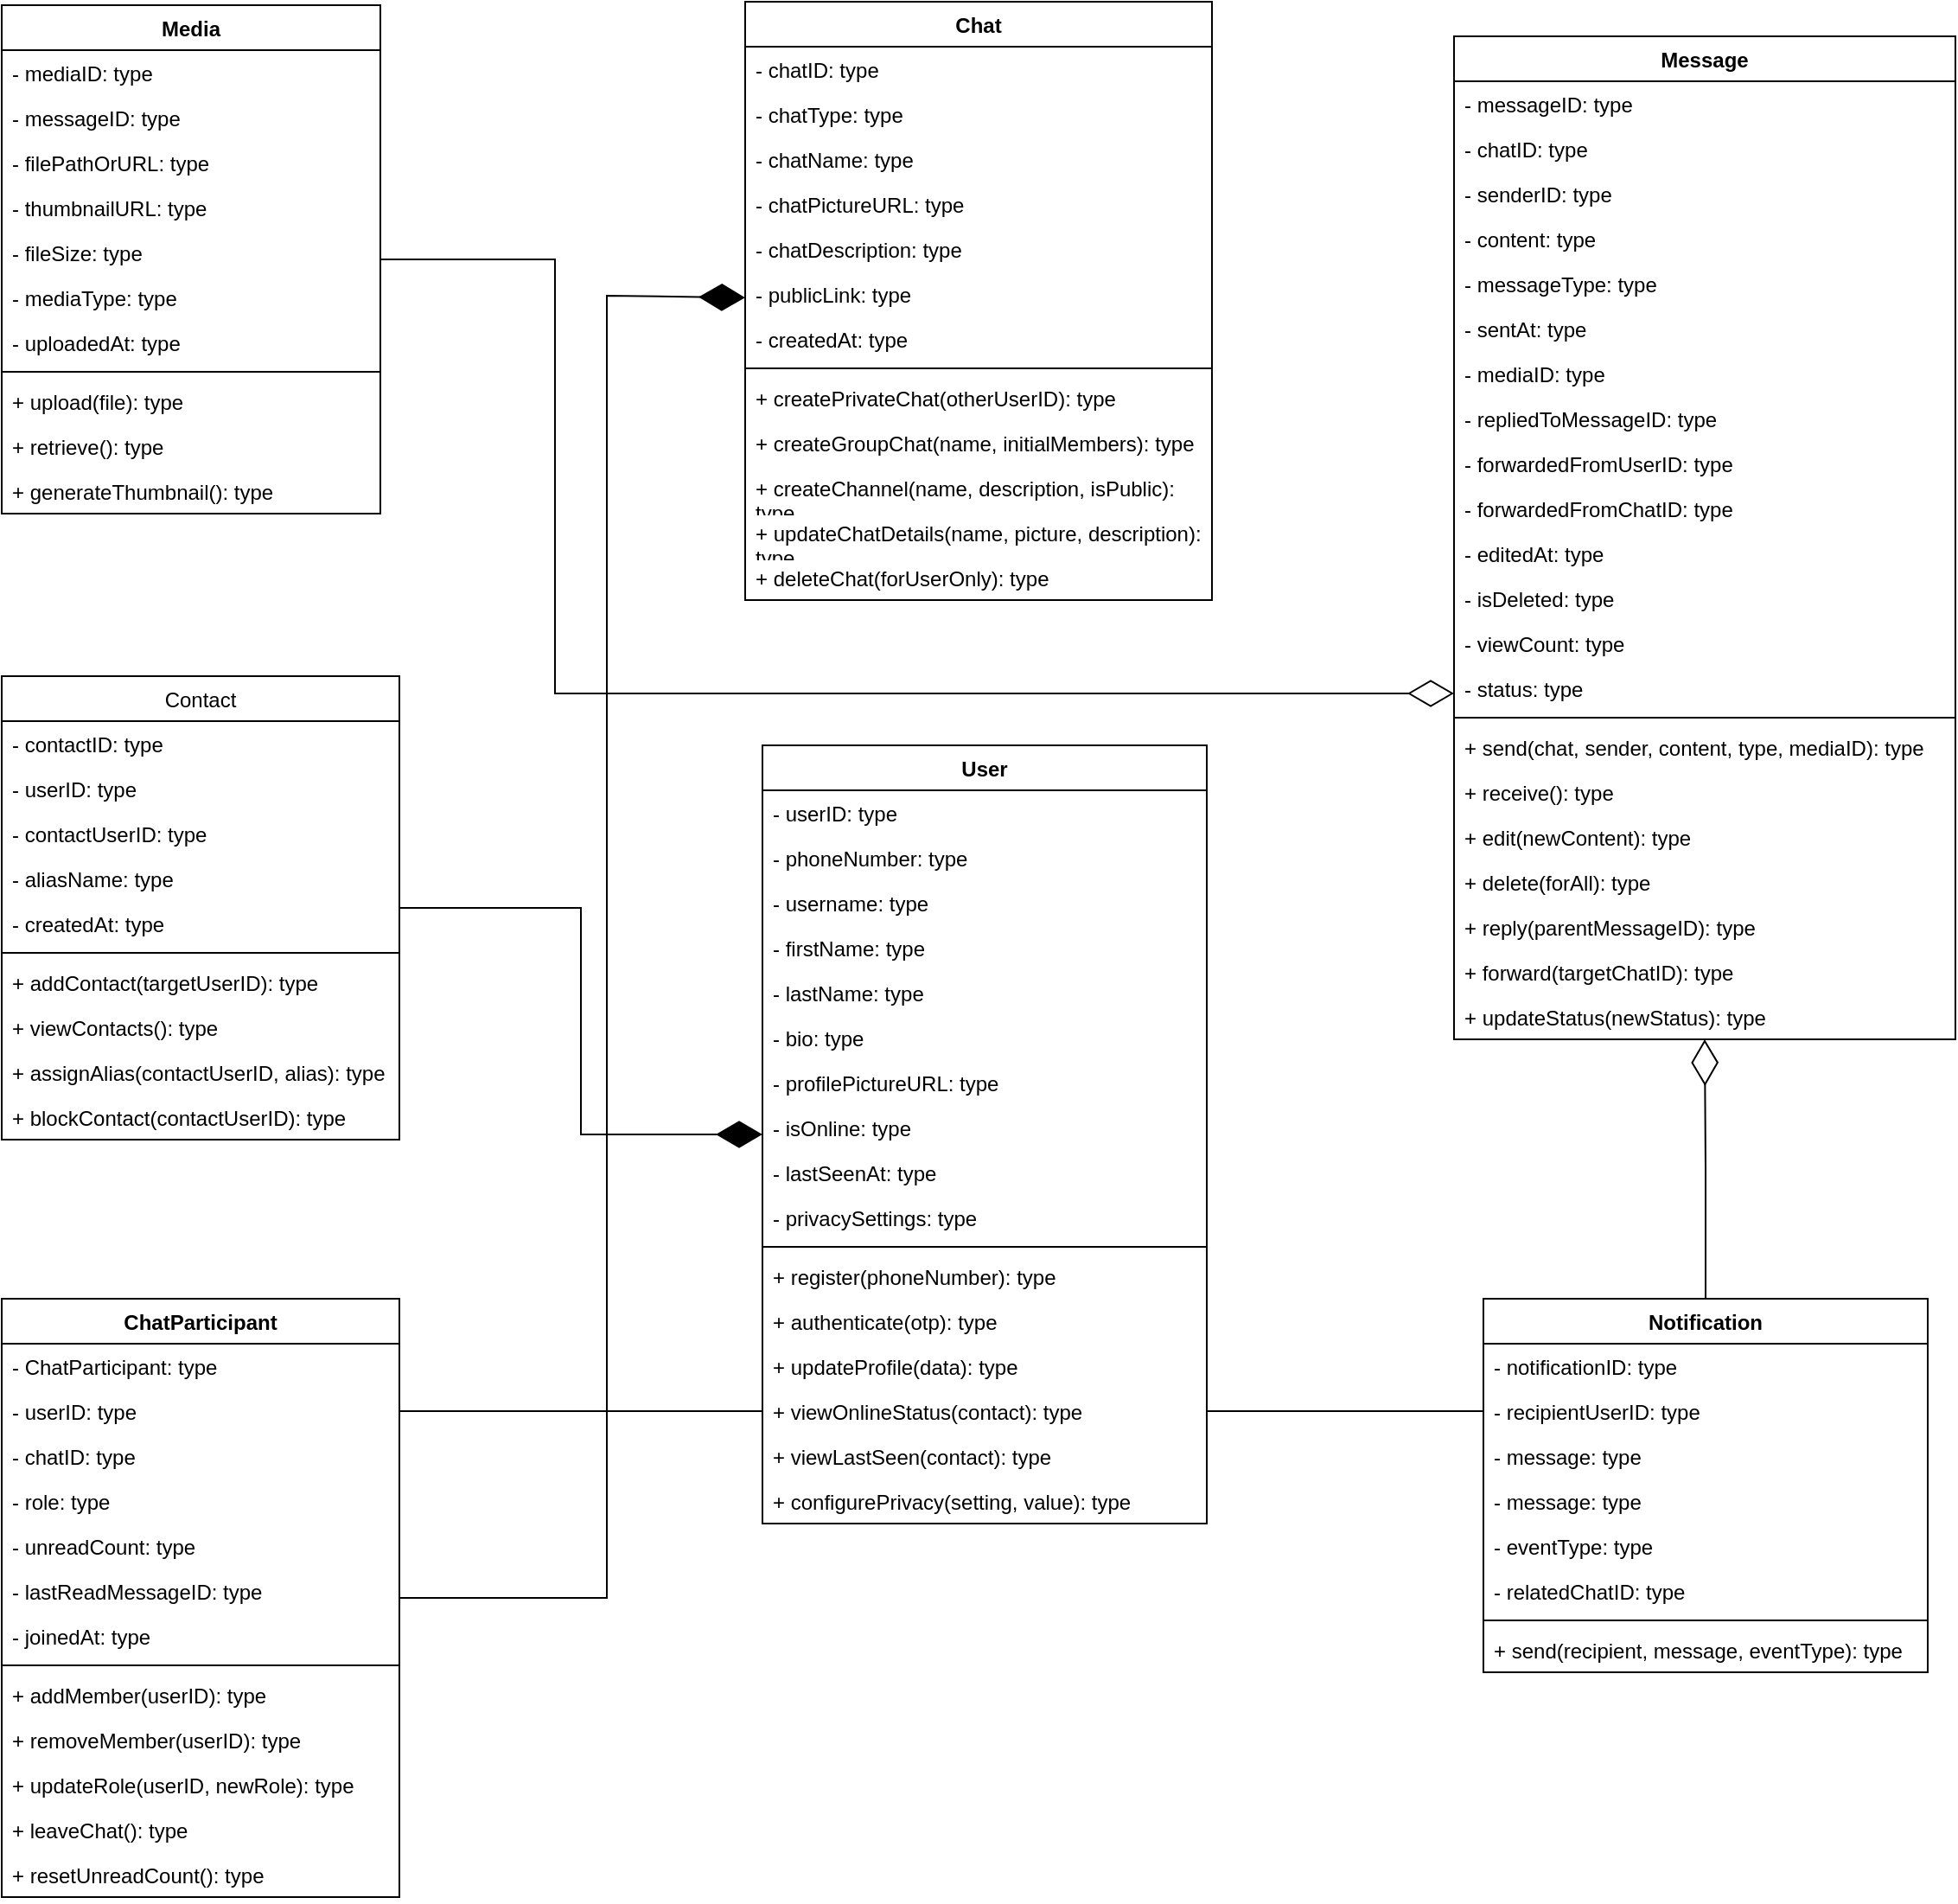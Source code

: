<mxfile version="24.7.8">
  <diagram id="C5RBs43oDa-KdzZeNtuy" name="Page-1">
    <mxGraphModel dx="2380" dy="1285" grid="1" gridSize="10" guides="1" tooltips="1" connect="1" arrows="1" fold="1" page="1" pageScale="1" pageWidth="827" pageHeight="1169" math="0" shadow="0">
      <root>
        <mxCell id="WIyWlLk6GJQsqaUBKTNV-0" />
        <mxCell id="WIyWlLk6GJQsqaUBKTNV-1" parent="WIyWlLk6GJQsqaUBKTNV-0" />
        <mxCell id="bnbWUYlflLQyV73f7VLw-22" value="Notification" style="swimlane;fontStyle=1;align=center;verticalAlign=top;childLayout=stackLayout;horizontal=1;startSize=26;horizontalStack=0;resizeParent=1;resizeParentMax=0;resizeLast=0;collapsible=1;marginBottom=0;whiteSpace=wrap;html=1;" vertex="1" parent="WIyWlLk6GJQsqaUBKTNV-1">
          <mxGeometry x="-773" y="790" width="257" height="216" as="geometry" />
        </mxCell>
        <mxCell id="bnbWUYlflLQyV73f7VLw-23" value="- notificationID: type" style="text;strokeColor=none;fillColor=none;align=left;verticalAlign=top;spacingLeft=4;spacingRight=4;overflow=hidden;rotatable=0;points=[[0,0.5],[1,0.5]];portConstraint=eastwest;whiteSpace=wrap;html=1;" vertex="1" parent="bnbWUYlflLQyV73f7VLw-22">
          <mxGeometry y="26" width="257" height="26" as="geometry" />
        </mxCell>
        <mxCell id="bnbWUYlflLQyV73f7VLw-28" value="- recipientUserID: type" style="text;strokeColor=none;fillColor=none;align=left;verticalAlign=top;spacingLeft=4;spacingRight=4;overflow=hidden;rotatable=0;points=[[0,0.5],[1,0.5]];portConstraint=eastwest;whiteSpace=wrap;html=1;" vertex="1" parent="bnbWUYlflLQyV73f7VLw-22">
          <mxGeometry y="52" width="257" height="26" as="geometry" />
        </mxCell>
        <mxCell id="bnbWUYlflLQyV73f7VLw-26" value="- message: type" style="text;strokeColor=none;fillColor=none;align=left;verticalAlign=top;spacingLeft=4;spacingRight=4;overflow=hidden;rotatable=0;points=[[0,0.5],[1,0.5]];portConstraint=eastwest;whiteSpace=wrap;html=1;" vertex="1" parent="bnbWUYlflLQyV73f7VLw-22">
          <mxGeometry y="78" width="257" height="26" as="geometry" />
        </mxCell>
        <mxCell id="bnbWUYlflLQyV73f7VLw-27" value="- message: type" style="text;strokeColor=none;fillColor=none;align=left;verticalAlign=top;spacingLeft=4;spacingRight=4;overflow=hidden;rotatable=0;points=[[0,0.5],[1,0.5]];portConstraint=eastwest;whiteSpace=wrap;html=1;" vertex="1" parent="bnbWUYlflLQyV73f7VLw-22">
          <mxGeometry y="104" width="257" height="26" as="geometry" />
        </mxCell>
        <mxCell id="bnbWUYlflLQyV73f7VLw-31" value="- eventType: type" style="text;strokeColor=none;fillColor=none;align=left;verticalAlign=top;spacingLeft=4;spacingRight=4;overflow=hidden;rotatable=0;points=[[0,0.5],[1,0.5]];portConstraint=eastwest;whiteSpace=wrap;html=1;" vertex="1" parent="bnbWUYlflLQyV73f7VLw-22">
          <mxGeometry y="130" width="257" height="26" as="geometry" />
        </mxCell>
        <mxCell id="bnbWUYlflLQyV73f7VLw-29" value="- relatedChatID: type" style="text;strokeColor=none;fillColor=none;align=left;verticalAlign=top;spacingLeft=4;spacingRight=4;overflow=hidden;rotatable=0;points=[[0,0.5],[1,0.5]];portConstraint=eastwest;whiteSpace=wrap;html=1;" vertex="1" parent="bnbWUYlflLQyV73f7VLw-22">
          <mxGeometry y="156" width="257" height="26" as="geometry" />
        </mxCell>
        <mxCell id="bnbWUYlflLQyV73f7VLw-24" value="" style="line;strokeWidth=1;fillColor=none;align=left;verticalAlign=middle;spacingTop=-1;spacingLeft=3;spacingRight=3;rotatable=0;labelPosition=right;points=[];portConstraint=eastwest;strokeColor=inherit;" vertex="1" parent="bnbWUYlflLQyV73f7VLw-22">
          <mxGeometry y="182" width="257" height="8" as="geometry" />
        </mxCell>
        <mxCell id="bnbWUYlflLQyV73f7VLw-25" value="+ send(recipient, message, eventType): type" style="text;strokeColor=none;fillColor=none;align=left;verticalAlign=top;spacingLeft=4;spacingRight=4;overflow=hidden;rotatable=0;points=[[0,0.5],[1,0.5]];portConstraint=eastwest;whiteSpace=wrap;html=1;" vertex="1" parent="bnbWUYlflLQyV73f7VLw-22">
          <mxGeometry y="190" width="257" height="26" as="geometry" />
        </mxCell>
        <mxCell id="bnbWUYlflLQyV73f7VLw-64" value="User" style="swimlane;fontStyle=1;align=center;verticalAlign=top;childLayout=stackLayout;horizontal=1;startSize=26;horizontalStack=0;resizeParent=1;resizeParentMax=0;resizeLast=0;collapsible=1;marginBottom=0;whiteSpace=wrap;html=1;" vertex="1" parent="WIyWlLk6GJQsqaUBKTNV-1">
          <mxGeometry x="-1190" y="470" width="257" height="450" as="geometry" />
        </mxCell>
        <mxCell id="bnbWUYlflLQyV73f7VLw-65" value="- userID: type" style="text;strokeColor=none;fillColor=none;align=left;verticalAlign=top;spacingLeft=4;spacingRight=4;overflow=hidden;rotatable=0;points=[[0,0.5],[1,0.5]];portConstraint=eastwest;whiteSpace=wrap;html=1;" vertex="1" parent="bnbWUYlflLQyV73f7VLw-64">
          <mxGeometry y="26" width="257" height="26" as="geometry" />
        </mxCell>
        <mxCell id="bnbWUYlflLQyV73f7VLw-66" value="- phoneNumber: type" style="text;strokeColor=none;fillColor=none;align=left;verticalAlign=top;spacingLeft=4;spacingRight=4;overflow=hidden;rotatable=0;points=[[0,0.5],[1,0.5]];portConstraint=eastwest;whiteSpace=wrap;html=1;" vertex="1" parent="bnbWUYlflLQyV73f7VLw-64">
          <mxGeometry y="52" width="257" height="26" as="geometry" />
        </mxCell>
        <mxCell id="bnbWUYlflLQyV73f7VLw-67" value="- username: type" style="text;strokeColor=none;fillColor=none;align=left;verticalAlign=top;spacingLeft=4;spacingRight=4;overflow=hidden;rotatable=0;points=[[0,0.5],[1,0.5]];portConstraint=eastwest;whiteSpace=wrap;html=1;" vertex="1" parent="bnbWUYlflLQyV73f7VLw-64">
          <mxGeometry y="78" width="257" height="26" as="geometry" />
        </mxCell>
        <mxCell id="bnbWUYlflLQyV73f7VLw-68" value="- firstName: type" style="text;strokeColor=none;fillColor=none;align=left;verticalAlign=top;spacingLeft=4;spacingRight=4;overflow=hidden;rotatable=0;points=[[0,0.5],[1,0.5]];portConstraint=eastwest;whiteSpace=wrap;html=1;" vertex="1" parent="bnbWUYlflLQyV73f7VLw-64">
          <mxGeometry y="104" width="257" height="26" as="geometry" />
        </mxCell>
        <mxCell id="bnbWUYlflLQyV73f7VLw-69" value="- lastName: type" style="text;strokeColor=none;fillColor=none;align=left;verticalAlign=top;spacingLeft=4;spacingRight=4;overflow=hidden;rotatable=0;points=[[0,0.5],[1,0.5]];portConstraint=eastwest;whiteSpace=wrap;html=1;" vertex="1" parent="bnbWUYlflLQyV73f7VLw-64">
          <mxGeometry y="130" width="257" height="26" as="geometry" />
        </mxCell>
        <mxCell id="bnbWUYlflLQyV73f7VLw-70" value="- bio: type" style="text;strokeColor=none;fillColor=none;align=left;verticalAlign=top;spacingLeft=4;spacingRight=4;overflow=hidden;rotatable=0;points=[[0,0.5],[1,0.5]];portConstraint=eastwest;whiteSpace=wrap;html=1;" vertex="1" parent="bnbWUYlflLQyV73f7VLw-64">
          <mxGeometry y="156" width="257" height="26" as="geometry" />
        </mxCell>
        <mxCell id="bnbWUYlflLQyV73f7VLw-71" value="- profilePictureURL: type" style="text;strokeColor=none;fillColor=none;align=left;verticalAlign=top;spacingLeft=4;spacingRight=4;overflow=hidden;rotatable=0;points=[[0,0.5],[1,0.5]];portConstraint=eastwest;whiteSpace=wrap;html=1;" vertex="1" parent="bnbWUYlflLQyV73f7VLw-64">
          <mxGeometry y="182" width="257" height="26" as="geometry" />
        </mxCell>
        <mxCell id="bnbWUYlflLQyV73f7VLw-72" value="- isOnline: type" style="text;strokeColor=none;fillColor=none;align=left;verticalAlign=top;spacingLeft=4;spacingRight=4;overflow=hidden;rotatable=0;points=[[0,0.5],[1,0.5]];portConstraint=eastwest;whiteSpace=wrap;html=1;" vertex="1" parent="bnbWUYlflLQyV73f7VLw-64">
          <mxGeometry y="208" width="257" height="26" as="geometry" />
        </mxCell>
        <mxCell id="bnbWUYlflLQyV73f7VLw-73" value="- lastSeenAt: type" style="text;strokeColor=none;fillColor=none;align=left;verticalAlign=top;spacingLeft=4;spacingRight=4;overflow=hidden;rotatable=0;points=[[0,0.5],[1,0.5]];portConstraint=eastwest;whiteSpace=wrap;html=1;" vertex="1" parent="bnbWUYlflLQyV73f7VLw-64">
          <mxGeometry y="234" width="257" height="26" as="geometry" />
        </mxCell>
        <mxCell id="bnbWUYlflLQyV73f7VLw-74" value="- privacySettings: type" style="text;strokeColor=none;fillColor=none;align=left;verticalAlign=top;spacingLeft=4;spacingRight=4;overflow=hidden;rotatable=0;points=[[0,0.5],[1,0.5]];portConstraint=eastwest;whiteSpace=wrap;html=1;" vertex="1" parent="bnbWUYlflLQyV73f7VLw-64">
          <mxGeometry y="260" width="257" height="26" as="geometry" />
        </mxCell>
        <mxCell id="bnbWUYlflLQyV73f7VLw-78" value="" style="line;strokeWidth=1;fillColor=none;align=left;verticalAlign=middle;spacingTop=-1;spacingLeft=3;spacingRight=3;rotatable=0;labelPosition=right;points=[];portConstraint=eastwest;strokeColor=inherit;" vertex="1" parent="bnbWUYlflLQyV73f7VLw-64">
          <mxGeometry y="286" width="257" height="8" as="geometry" />
        </mxCell>
        <mxCell id="bnbWUYlflLQyV73f7VLw-79" value="+ register(phoneNumber): type" style="text;strokeColor=none;fillColor=none;align=left;verticalAlign=top;spacingLeft=4;spacingRight=4;overflow=hidden;rotatable=0;points=[[0,0.5],[1,0.5]];portConstraint=eastwest;whiteSpace=wrap;html=1;" vertex="1" parent="bnbWUYlflLQyV73f7VLw-64">
          <mxGeometry y="294" width="257" height="26" as="geometry" />
        </mxCell>
        <mxCell id="bnbWUYlflLQyV73f7VLw-80" value="+ authenticate(otp): type" style="text;strokeColor=none;fillColor=none;align=left;verticalAlign=top;spacingLeft=4;spacingRight=4;overflow=hidden;rotatable=0;points=[[0,0.5],[1,0.5]];portConstraint=eastwest;whiteSpace=wrap;html=1;" vertex="1" parent="bnbWUYlflLQyV73f7VLw-64">
          <mxGeometry y="320" width="257" height="26" as="geometry" />
        </mxCell>
        <mxCell id="bnbWUYlflLQyV73f7VLw-81" value="+ updateProfile(data): type" style="text;strokeColor=none;fillColor=none;align=left;verticalAlign=top;spacingLeft=4;spacingRight=4;overflow=hidden;rotatable=0;points=[[0,0.5],[1,0.5]];portConstraint=eastwest;whiteSpace=wrap;html=1;" vertex="1" parent="bnbWUYlflLQyV73f7VLw-64">
          <mxGeometry y="346" width="257" height="26" as="geometry" />
        </mxCell>
        <mxCell id="bnbWUYlflLQyV73f7VLw-82" value="+ viewOnlineStatus(contact): type" style="text;strokeColor=none;fillColor=none;align=left;verticalAlign=top;spacingLeft=4;spacingRight=4;overflow=hidden;rotatable=0;points=[[0,0.5],[1,0.5]];portConstraint=eastwest;whiteSpace=wrap;html=1;" vertex="1" parent="bnbWUYlflLQyV73f7VLw-64">
          <mxGeometry y="372" width="257" height="26" as="geometry" />
        </mxCell>
        <mxCell id="bnbWUYlflLQyV73f7VLw-83" value="+ viewLastSeen(contact): type" style="text;strokeColor=none;fillColor=none;align=left;verticalAlign=top;spacingLeft=4;spacingRight=4;overflow=hidden;rotatable=0;points=[[0,0.5],[1,0.5]];portConstraint=eastwest;whiteSpace=wrap;html=1;" vertex="1" parent="bnbWUYlflLQyV73f7VLw-64">
          <mxGeometry y="398" width="257" height="26" as="geometry" />
        </mxCell>
        <mxCell id="bnbWUYlflLQyV73f7VLw-84" value="+ configurePrivacy(setting, value): type" style="text;strokeColor=none;fillColor=none;align=left;verticalAlign=top;spacingLeft=4;spacingRight=4;overflow=hidden;rotatable=0;points=[[0,0.5],[1,0.5]];portConstraint=eastwest;whiteSpace=wrap;html=1;" vertex="1" parent="bnbWUYlflLQyV73f7VLw-64">
          <mxGeometry y="424" width="257" height="26" as="geometry" />
        </mxCell>
        <mxCell id="bnbWUYlflLQyV73f7VLw-106" value="Chat" style="swimlane;fontStyle=1;align=center;verticalAlign=top;childLayout=stackLayout;horizontal=1;startSize=26;horizontalStack=0;resizeParent=1;resizeParentMax=0;resizeLast=0;collapsible=1;marginBottom=0;whiteSpace=wrap;html=1;" vertex="1" parent="WIyWlLk6GJQsqaUBKTNV-1">
          <mxGeometry x="-1200" y="40" width="270" height="346" as="geometry" />
        </mxCell>
        <mxCell id="bnbWUYlflLQyV73f7VLw-107" value="- chatID: type" style="text;strokeColor=none;fillColor=none;align=left;verticalAlign=top;spacingLeft=4;spacingRight=4;overflow=hidden;rotatable=0;points=[[0,0.5],[1,0.5]];portConstraint=eastwest;whiteSpace=wrap;html=1;" vertex="1" parent="bnbWUYlflLQyV73f7VLw-106">
          <mxGeometry y="26" width="270" height="26" as="geometry" />
        </mxCell>
        <mxCell id="bnbWUYlflLQyV73f7VLw-108" value="- chatType: type" style="text;strokeColor=none;fillColor=none;align=left;verticalAlign=top;spacingLeft=4;spacingRight=4;overflow=hidden;rotatable=0;points=[[0,0.5],[1,0.5]];portConstraint=eastwest;whiteSpace=wrap;html=1;" vertex="1" parent="bnbWUYlflLQyV73f7VLw-106">
          <mxGeometry y="52" width="270" height="26" as="geometry" />
        </mxCell>
        <mxCell id="bnbWUYlflLQyV73f7VLw-109" value="- chatName: type" style="text;strokeColor=none;fillColor=none;align=left;verticalAlign=top;spacingLeft=4;spacingRight=4;overflow=hidden;rotatable=0;points=[[0,0.5],[1,0.5]];portConstraint=eastwest;whiteSpace=wrap;html=1;" vertex="1" parent="bnbWUYlflLQyV73f7VLw-106">
          <mxGeometry y="78" width="270" height="26" as="geometry" />
        </mxCell>
        <mxCell id="bnbWUYlflLQyV73f7VLw-110" value="- chatPictureURL: type" style="text;strokeColor=none;fillColor=none;align=left;verticalAlign=top;spacingLeft=4;spacingRight=4;overflow=hidden;rotatable=0;points=[[0,0.5],[1,0.5]];portConstraint=eastwest;whiteSpace=wrap;html=1;" vertex="1" parent="bnbWUYlflLQyV73f7VLw-106">
          <mxGeometry y="104" width="270" height="26" as="geometry" />
        </mxCell>
        <mxCell id="bnbWUYlflLQyV73f7VLw-111" value="- chatDescription: type" style="text;strokeColor=none;fillColor=none;align=left;verticalAlign=top;spacingLeft=4;spacingRight=4;overflow=hidden;rotatable=0;points=[[0,0.5],[1,0.5]];portConstraint=eastwest;whiteSpace=wrap;html=1;" vertex="1" parent="bnbWUYlflLQyV73f7VLw-106">
          <mxGeometry y="130" width="270" height="26" as="geometry" />
        </mxCell>
        <mxCell id="bnbWUYlflLQyV73f7VLw-112" value="- publicLink: type" style="text;strokeColor=none;fillColor=none;align=left;verticalAlign=top;spacingLeft=4;spacingRight=4;overflow=hidden;rotatable=0;points=[[0,0.5],[1,0.5]];portConstraint=eastwest;whiteSpace=wrap;html=1;" vertex="1" parent="bnbWUYlflLQyV73f7VLw-106">
          <mxGeometry y="156" width="270" height="26" as="geometry" />
        </mxCell>
        <mxCell id="bnbWUYlflLQyV73f7VLw-113" value="- createdAt: type" style="text;strokeColor=none;fillColor=none;align=left;verticalAlign=top;spacingLeft=4;spacingRight=4;overflow=hidden;rotatable=0;points=[[0,0.5],[1,0.5]];portConstraint=eastwest;whiteSpace=wrap;html=1;" vertex="1" parent="bnbWUYlflLQyV73f7VLw-106">
          <mxGeometry y="182" width="270" height="26" as="geometry" />
        </mxCell>
        <mxCell id="bnbWUYlflLQyV73f7VLw-118" value="" style="line;strokeWidth=1;fillColor=none;align=left;verticalAlign=middle;spacingTop=-1;spacingLeft=3;spacingRight=3;rotatable=0;labelPosition=right;points=[];portConstraint=eastwest;strokeColor=inherit;" vertex="1" parent="bnbWUYlflLQyV73f7VLw-106">
          <mxGeometry y="208" width="270" height="8" as="geometry" />
        </mxCell>
        <mxCell id="bnbWUYlflLQyV73f7VLw-119" value="+ createPrivateChat(otherUserID): type" style="text;strokeColor=none;fillColor=none;align=left;verticalAlign=top;spacingLeft=4;spacingRight=4;overflow=hidden;rotatable=0;points=[[0,0.5],[1,0.5]];portConstraint=eastwest;whiteSpace=wrap;html=1;" vertex="1" parent="bnbWUYlflLQyV73f7VLw-106">
          <mxGeometry y="216" width="270" height="26" as="geometry" />
        </mxCell>
        <mxCell id="bnbWUYlflLQyV73f7VLw-120" value="+ createGroupChat(name, initialMembers): type" style="text;strokeColor=none;fillColor=none;align=left;verticalAlign=top;spacingLeft=4;spacingRight=4;overflow=hidden;rotatable=0;points=[[0,0.5],[1,0.5]];portConstraint=eastwest;whiteSpace=wrap;html=1;" vertex="1" parent="bnbWUYlflLQyV73f7VLw-106">
          <mxGeometry y="242" width="270" height="26" as="geometry" />
        </mxCell>
        <mxCell id="bnbWUYlflLQyV73f7VLw-121" value="+ createChannel(name, description, isPublic): type" style="text;strokeColor=none;fillColor=none;align=left;verticalAlign=top;spacingLeft=4;spacingRight=4;overflow=hidden;rotatable=0;points=[[0,0.5],[1,0.5]];portConstraint=eastwest;whiteSpace=wrap;html=1;" vertex="1" parent="bnbWUYlflLQyV73f7VLw-106">
          <mxGeometry y="268" width="270" height="26" as="geometry" />
        </mxCell>
        <mxCell id="bnbWUYlflLQyV73f7VLw-122" value="+ updateChatDetails(name, picture, description): type" style="text;strokeColor=none;fillColor=none;align=left;verticalAlign=top;spacingLeft=4;spacingRight=4;overflow=hidden;rotatable=0;points=[[0,0.5],[1,0.5]];portConstraint=eastwest;whiteSpace=wrap;html=1;" vertex="1" parent="bnbWUYlflLQyV73f7VLw-106">
          <mxGeometry y="294" width="270" height="26" as="geometry" />
        </mxCell>
        <mxCell id="bnbWUYlflLQyV73f7VLw-123" value="+ deleteChat(forUserOnly): type" style="text;strokeColor=none;fillColor=none;align=left;verticalAlign=top;spacingLeft=4;spacingRight=4;overflow=hidden;rotatable=0;points=[[0,0.5],[1,0.5]];portConstraint=eastwest;whiteSpace=wrap;html=1;" vertex="1" parent="bnbWUYlflLQyV73f7VLw-106">
          <mxGeometry y="320" width="270" height="26" as="geometry" />
        </mxCell>
        <mxCell id="bnbWUYlflLQyV73f7VLw-126" value="Message" style="swimlane;fontStyle=1;align=center;verticalAlign=top;childLayout=stackLayout;horizontal=1;startSize=26;horizontalStack=0;resizeParent=1;resizeParentMax=0;resizeLast=0;collapsible=1;marginBottom=0;whiteSpace=wrap;html=1;" vertex="1" parent="WIyWlLk6GJQsqaUBKTNV-1">
          <mxGeometry x="-790" y="60" width="290" height="580" as="geometry" />
        </mxCell>
        <mxCell id="bnbWUYlflLQyV73f7VLw-127" value="- messageID: type" style="text;strokeColor=none;fillColor=none;align=left;verticalAlign=top;spacingLeft=4;spacingRight=4;overflow=hidden;rotatable=0;points=[[0,0.5],[1,0.5]];portConstraint=eastwest;whiteSpace=wrap;html=1;" vertex="1" parent="bnbWUYlflLQyV73f7VLw-126">
          <mxGeometry y="26" width="290" height="26" as="geometry" />
        </mxCell>
        <mxCell id="bnbWUYlflLQyV73f7VLw-128" value="- chatID: type" style="text;strokeColor=none;fillColor=none;align=left;verticalAlign=top;spacingLeft=4;spacingRight=4;overflow=hidden;rotatable=0;points=[[0,0.5],[1,0.5]];portConstraint=eastwest;whiteSpace=wrap;html=1;" vertex="1" parent="bnbWUYlflLQyV73f7VLw-126">
          <mxGeometry y="52" width="290" height="26" as="geometry" />
        </mxCell>
        <mxCell id="bnbWUYlflLQyV73f7VLw-129" value="- senderID: type" style="text;strokeColor=none;fillColor=none;align=left;verticalAlign=top;spacingLeft=4;spacingRight=4;overflow=hidden;rotatable=0;points=[[0,0.5],[1,0.5]];portConstraint=eastwest;whiteSpace=wrap;html=1;" vertex="1" parent="bnbWUYlflLQyV73f7VLw-126">
          <mxGeometry y="78" width="290" height="26" as="geometry" />
        </mxCell>
        <mxCell id="bnbWUYlflLQyV73f7VLw-130" value="- content: type" style="text;strokeColor=none;fillColor=none;align=left;verticalAlign=top;spacingLeft=4;spacingRight=4;overflow=hidden;rotatable=0;points=[[0,0.5],[1,0.5]];portConstraint=eastwest;whiteSpace=wrap;html=1;" vertex="1" parent="bnbWUYlflLQyV73f7VLw-126">
          <mxGeometry y="104" width="290" height="26" as="geometry" />
        </mxCell>
        <mxCell id="bnbWUYlflLQyV73f7VLw-131" value="- messageType: type" style="text;strokeColor=none;fillColor=none;align=left;verticalAlign=top;spacingLeft=4;spacingRight=4;overflow=hidden;rotatable=0;points=[[0,0.5],[1,0.5]];portConstraint=eastwest;whiteSpace=wrap;html=1;" vertex="1" parent="bnbWUYlflLQyV73f7VLw-126">
          <mxGeometry y="130" width="290" height="26" as="geometry" />
        </mxCell>
        <mxCell id="bnbWUYlflLQyV73f7VLw-132" value="- sentAt: type" style="text;strokeColor=none;fillColor=none;align=left;verticalAlign=top;spacingLeft=4;spacingRight=4;overflow=hidden;rotatable=0;points=[[0,0.5],[1,0.5]];portConstraint=eastwest;whiteSpace=wrap;html=1;" vertex="1" parent="bnbWUYlflLQyV73f7VLw-126">
          <mxGeometry y="156" width="290" height="26" as="geometry" />
        </mxCell>
        <mxCell id="bnbWUYlflLQyV73f7VLw-133" value="- mediaID: type" style="text;strokeColor=none;fillColor=none;align=left;verticalAlign=top;spacingLeft=4;spacingRight=4;overflow=hidden;rotatable=0;points=[[0,0.5],[1,0.5]];portConstraint=eastwest;whiteSpace=wrap;html=1;" vertex="1" parent="bnbWUYlflLQyV73f7VLw-126">
          <mxGeometry y="182" width="290" height="26" as="geometry" />
        </mxCell>
        <mxCell id="bnbWUYlflLQyV73f7VLw-134" value="- repliedToMessageID: type" style="text;strokeColor=none;fillColor=none;align=left;verticalAlign=top;spacingLeft=4;spacingRight=4;overflow=hidden;rotatable=0;points=[[0,0.5],[1,0.5]];portConstraint=eastwest;whiteSpace=wrap;html=1;" vertex="1" parent="bnbWUYlflLQyV73f7VLw-126">
          <mxGeometry y="208" width="290" height="26" as="geometry" />
        </mxCell>
        <mxCell id="bnbWUYlflLQyV73f7VLw-135" value="- forwardedFromUserID: type" style="text;strokeColor=none;fillColor=none;align=left;verticalAlign=top;spacingLeft=4;spacingRight=4;overflow=hidden;rotatable=0;points=[[0,0.5],[1,0.5]];portConstraint=eastwest;whiteSpace=wrap;html=1;" vertex="1" parent="bnbWUYlflLQyV73f7VLw-126">
          <mxGeometry y="234" width="290" height="26" as="geometry" />
        </mxCell>
        <mxCell id="bnbWUYlflLQyV73f7VLw-136" value="- forwardedFromChatID: type" style="text;strokeColor=none;fillColor=none;align=left;verticalAlign=top;spacingLeft=4;spacingRight=4;overflow=hidden;rotatable=0;points=[[0,0.5],[1,0.5]];portConstraint=eastwest;whiteSpace=wrap;html=1;" vertex="1" parent="bnbWUYlflLQyV73f7VLw-126">
          <mxGeometry y="260" width="290" height="26" as="geometry" />
        </mxCell>
        <mxCell id="bnbWUYlflLQyV73f7VLw-145" value="- editedAt: type" style="text;strokeColor=none;fillColor=none;align=left;verticalAlign=top;spacingLeft=4;spacingRight=4;overflow=hidden;rotatable=0;points=[[0,0.5],[1,0.5]];portConstraint=eastwest;whiteSpace=wrap;html=1;" vertex="1" parent="bnbWUYlflLQyV73f7VLw-126">
          <mxGeometry y="286" width="290" height="26" as="geometry" />
        </mxCell>
        <mxCell id="bnbWUYlflLQyV73f7VLw-146" value="- isDeleted: type" style="text;strokeColor=none;fillColor=none;align=left;verticalAlign=top;spacingLeft=4;spacingRight=4;overflow=hidden;rotatable=0;points=[[0,0.5],[1,0.5]];portConstraint=eastwest;whiteSpace=wrap;html=1;" vertex="1" parent="bnbWUYlflLQyV73f7VLw-126">
          <mxGeometry y="312" width="290" height="26" as="geometry" />
        </mxCell>
        <mxCell id="bnbWUYlflLQyV73f7VLw-147" value="- viewCount: type" style="text;strokeColor=none;fillColor=none;align=left;verticalAlign=top;spacingLeft=4;spacingRight=4;overflow=hidden;rotatable=0;points=[[0,0.5],[1,0.5]];portConstraint=eastwest;whiteSpace=wrap;html=1;" vertex="1" parent="bnbWUYlflLQyV73f7VLw-126">
          <mxGeometry y="338" width="290" height="26" as="geometry" />
        </mxCell>
        <mxCell id="bnbWUYlflLQyV73f7VLw-137" value="- status: type" style="text;strokeColor=none;fillColor=none;align=left;verticalAlign=top;spacingLeft=4;spacingRight=4;overflow=hidden;rotatable=0;points=[[0,0.5],[1,0.5]];portConstraint=eastwest;whiteSpace=wrap;html=1;" vertex="1" parent="bnbWUYlflLQyV73f7VLw-126">
          <mxGeometry y="364" width="290" height="26" as="geometry" />
        </mxCell>
        <mxCell id="bnbWUYlflLQyV73f7VLw-138" value="" style="line;strokeWidth=1;fillColor=none;align=left;verticalAlign=middle;spacingTop=-1;spacingLeft=3;spacingRight=3;rotatable=0;labelPosition=right;points=[];portConstraint=eastwest;strokeColor=inherit;" vertex="1" parent="bnbWUYlflLQyV73f7VLw-126">
          <mxGeometry y="390" width="290" height="8" as="geometry" />
        </mxCell>
        <mxCell id="bnbWUYlflLQyV73f7VLw-139" value="+ send(chat, sender, content, type, mediaID): type" style="text;strokeColor=none;fillColor=none;align=left;verticalAlign=top;spacingLeft=4;spacingRight=4;overflow=hidden;rotatable=0;points=[[0,0.5],[1,0.5]];portConstraint=eastwest;whiteSpace=wrap;html=1;" vertex="1" parent="bnbWUYlflLQyV73f7VLw-126">
          <mxGeometry y="398" width="290" height="26" as="geometry" />
        </mxCell>
        <mxCell id="bnbWUYlflLQyV73f7VLw-140" value="+ receive(): type" style="text;strokeColor=none;fillColor=none;align=left;verticalAlign=top;spacingLeft=4;spacingRight=4;overflow=hidden;rotatable=0;points=[[0,0.5],[1,0.5]];portConstraint=eastwest;whiteSpace=wrap;html=1;" vertex="1" parent="bnbWUYlflLQyV73f7VLw-126">
          <mxGeometry y="424" width="290" height="26" as="geometry" />
        </mxCell>
        <mxCell id="bnbWUYlflLQyV73f7VLw-141" value="+ edit(newContent): type" style="text;strokeColor=none;fillColor=none;align=left;verticalAlign=top;spacingLeft=4;spacingRight=4;overflow=hidden;rotatable=0;points=[[0,0.5],[1,0.5]];portConstraint=eastwest;whiteSpace=wrap;html=1;" vertex="1" parent="bnbWUYlflLQyV73f7VLw-126">
          <mxGeometry y="450" width="290" height="26" as="geometry" />
        </mxCell>
        <mxCell id="bnbWUYlflLQyV73f7VLw-142" value="+ delete(forAll): type" style="text;strokeColor=none;fillColor=none;align=left;verticalAlign=top;spacingLeft=4;spacingRight=4;overflow=hidden;rotatable=0;points=[[0,0.5],[1,0.5]];portConstraint=eastwest;whiteSpace=wrap;html=1;" vertex="1" parent="bnbWUYlflLQyV73f7VLw-126">
          <mxGeometry y="476" width="290" height="26" as="geometry" />
        </mxCell>
        <mxCell id="bnbWUYlflLQyV73f7VLw-143" value="+ reply(parentMessageID): type" style="text;strokeColor=none;fillColor=none;align=left;verticalAlign=top;spacingLeft=4;spacingRight=4;overflow=hidden;rotatable=0;points=[[0,0.5],[1,0.5]];portConstraint=eastwest;whiteSpace=wrap;html=1;" vertex="1" parent="bnbWUYlflLQyV73f7VLw-126">
          <mxGeometry y="502" width="290" height="26" as="geometry" />
        </mxCell>
        <mxCell id="bnbWUYlflLQyV73f7VLw-144" value="+ forward(targetChatID): type" style="text;strokeColor=none;fillColor=none;align=left;verticalAlign=top;spacingLeft=4;spacingRight=4;overflow=hidden;rotatable=0;points=[[0,0.5],[1,0.5]];portConstraint=eastwest;whiteSpace=wrap;html=1;" vertex="1" parent="bnbWUYlflLQyV73f7VLw-126">
          <mxGeometry y="528" width="290" height="26" as="geometry" />
        </mxCell>
        <mxCell id="bnbWUYlflLQyV73f7VLw-148" value="+ updateStatus(newStatus): type" style="text;strokeColor=none;fillColor=none;align=left;verticalAlign=top;spacingLeft=4;spacingRight=4;overflow=hidden;rotatable=0;points=[[0,0.5],[1,0.5]];portConstraint=eastwest;whiteSpace=wrap;html=1;" vertex="1" parent="bnbWUYlflLQyV73f7VLw-126">
          <mxGeometry y="554" width="290" height="26" as="geometry" />
        </mxCell>
        <mxCell id="bnbWUYlflLQyV73f7VLw-149" value="Media" style="swimlane;fontStyle=1;align=center;verticalAlign=top;childLayout=stackLayout;horizontal=1;startSize=26;horizontalStack=0;resizeParent=1;resizeParentMax=0;resizeLast=0;collapsible=1;marginBottom=0;whiteSpace=wrap;html=1;" vertex="1" parent="WIyWlLk6GJQsqaUBKTNV-1">
          <mxGeometry x="-1630" y="42" width="219" height="294" as="geometry" />
        </mxCell>
        <mxCell id="bnbWUYlflLQyV73f7VLw-150" value="- mediaID: type" style="text;strokeColor=none;fillColor=none;align=left;verticalAlign=top;spacingLeft=4;spacingRight=4;overflow=hidden;rotatable=0;points=[[0,0.5],[1,0.5]];portConstraint=eastwest;whiteSpace=wrap;html=1;" vertex="1" parent="bnbWUYlflLQyV73f7VLw-149">
          <mxGeometry y="26" width="219" height="26" as="geometry" />
        </mxCell>
        <mxCell id="bnbWUYlflLQyV73f7VLw-151" value="- messageID: type" style="text;strokeColor=none;fillColor=none;align=left;verticalAlign=top;spacingLeft=4;spacingRight=4;overflow=hidden;rotatable=0;points=[[0,0.5],[1,0.5]];portConstraint=eastwest;whiteSpace=wrap;html=1;" vertex="1" parent="bnbWUYlflLQyV73f7VLw-149">
          <mxGeometry y="52" width="219" height="26" as="geometry" />
        </mxCell>
        <mxCell id="bnbWUYlflLQyV73f7VLw-152" value="- filePathOrURL: type" style="text;strokeColor=none;fillColor=none;align=left;verticalAlign=top;spacingLeft=4;spacingRight=4;overflow=hidden;rotatable=0;points=[[0,0.5],[1,0.5]];portConstraint=eastwest;whiteSpace=wrap;html=1;" vertex="1" parent="bnbWUYlflLQyV73f7VLw-149">
          <mxGeometry y="78" width="219" height="26" as="geometry" />
        </mxCell>
        <mxCell id="bnbWUYlflLQyV73f7VLw-153" value="- thumbnailURL: type" style="text;strokeColor=none;fillColor=none;align=left;verticalAlign=top;spacingLeft=4;spacingRight=4;overflow=hidden;rotatable=0;points=[[0,0.5],[1,0.5]];portConstraint=eastwest;whiteSpace=wrap;html=1;" vertex="1" parent="bnbWUYlflLQyV73f7VLw-149">
          <mxGeometry y="104" width="219" height="26" as="geometry" />
        </mxCell>
        <mxCell id="bnbWUYlflLQyV73f7VLw-154" value="- fileSize: type" style="text;strokeColor=none;fillColor=none;align=left;verticalAlign=top;spacingLeft=4;spacingRight=4;overflow=hidden;rotatable=0;points=[[0,0.5],[1,0.5]];portConstraint=eastwest;whiteSpace=wrap;html=1;" vertex="1" parent="bnbWUYlflLQyV73f7VLw-149">
          <mxGeometry y="130" width="219" height="26" as="geometry" />
        </mxCell>
        <mxCell id="bnbWUYlflLQyV73f7VLw-155" value="- mediaType: type" style="text;strokeColor=none;fillColor=none;align=left;verticalAlign=top;spacingLeft=4;spacingRight=4;overflow=hidden;rotatable=0;points=[[0,0.5],[1,0.5]];portConstraint=eastwest;whiteSpace=wrap;html=1;" vertex="1" parent="bnbWUYlflLQyV73f7VLw-149">
          <mxGeometry y="156" width="219" height="26" as="geometry" />
        </mxCell>
        <mxCell id="bnbWUYlflLQyV73f7VLw-156" value="- uploadedAt: type" style="text;strokeColor=none;fillColor=none;align=left;verticalAlign=top;spacingLeft=4;spacingRight=4;overflow=hidden;rotatable=0;points=[[0,0.5],[1,0.5]];portConstraint=eastwest;whiteSpace=wrap;html=1;" vertex="1" parent="bnbWUYlflLQyV73f7VLw-149">
          <mxGeometry y="182" width="219" height="26" as="geometry" />
        </mxCell>
        <mxCell id="bnbWUYlflLQyV73f7VLw-161" value="" style="line;strokeWidth=1;fillColor=none;align=left;verticalAlign=middle;spacingTop=-1;spacingLeft=3;spacingRight=3;rotatable=0;labelPosition=right;points=[];portConstraint=eastwest;strokeColor=inherit;" vertex="1" parent="bnbWUYlflLQyV73f7VLw-149">
          <mxGeometry y="208" width="219" height="8" as="geometry" />
        </mxCell>
        <mxCell id="bnbWUYlflLQyV73f7VLw-162" value="+ upload(file): type" style="text;strokeColor=none;fillColor=none;align=left;verticalAlign=top;spacingLeft=4;spacingRight=4;overflow=hidden;rotatable=0;points=[[0,0.5],[1,0.5]];portConstraint=eastwest;whiteSpace=wrap;html=1;" vertex="1" parent="bnbWUYlflLQyV73f7VLw-149">
          <mxGeometry y="216" width="219" height="26" as="geometry" />
        </mxCell>
        <mxCell id="bnbWUYlflLQyV73f7VLw-163" value="+ retrieve(): type" style="text;strokeColor=none;fillColor=none;align=left;verticalAlign=top;spacingLeft=4;spacingRight=4;overflow=hidden;rotatable=0;points=[[0,0.5],[1,0.5]];portConstraint=eastwest;whiteSpace=wrap;html=1;" vertex="1" parent="bnbWUYlflLQyV73f7VLw-149">
          <mxGeometry y="242" width="219" height="26" as="geometry" />
        </mxCell>
        <mxCell id="bnbWUYlflLQyV73f7VLw-164" value="+ generateThumbnail(): type" style="text;strokeColor=none;fillColor=none;align=left;verticalAlign=top;spacingLeft=4;spacingRight=4;overflow=hidden;rotatable=0;points=[[0,0.5],[1,0.5]];portConstraint=eastwest;whiteSpace=wrap;html=1;" vertex="1" parent="bnbWUYlflLQyV73f7VLw-149">
          <mxGeometry y="268" width="219" height="26" as="geometry" />
        </mxCell>
        <mxCell id="bnbWUYlflLQyV73f7VLw-168" value="ChatParticipant" style="swimlane;fontStyle=1;align=center;verticalAlign=top;childLayout=stackLayout;horizontal=1;startSize=26;horizontalStack=0;resizeParent=1;resizeParentMax=0;resizeLast=0;collapsible=1;marginBottom=0;whiteSpace=wrap;html=1;" vertex="1" parent="WIyWlLk6GJQsqaUBKTNV-1">
          <mxGeometry x="-1630" y="790" width="230" height="346" as="geometry" />
        </mxCell>
        <mxCell id="bnbWUYlflLQyV73f7VLw-169" value="- ChatParticipant: type" style="text;strokeColor=none;fillColor=none;align=left;verticalAlign=top;spacingLeft=4;spacingRight=4;overflow=hidden;rotatable=0;points=[[0,0.5],[1,0.5]];portConstraint=eastwest;whiteSpace=wrap;html=1;" vertex="1" parent="bnbWUYlflLQyV73f7VLw-168">
          <mxGeometry y="26" width="230" height="26" as="geometry" />
        </mxCell>
        <mxCell id="bnbWUYlflLQyV73f7VLw-170" value="- userID: type" style="text;strokeColor=none;fillColor=none;align=left;verticalAlign=top;spacingLeft=4;spacingRight=4;overflow=hidden;rotatable=0;points=[[0,0.5],[1,0.5]];portConstraint=eastwest;whiteSpace=wrap;html=1;" vertex="1" parent="bnbWUYlflLQyV73f7VLw-168">
          <mxGeometry y="52" width="230" height="26" as="geometry" />
        </mxCell>
        <mxCell id="bnbWUYlflLQyV73f7VLw-171" value="- chatID: type" style="text;strokeColor=none;fillColor=none;align=left;verticalAlign=top;spacingLeft=4;spacingRight=4;overflow=hidden;rotatable=0;points=[[0,0.5],[1,0.5]];portConstraint=eastwest;whiteSpace=wrap;html=1;" vertex="1" parent="bnbWUYlflLQyV73f7VLw-168">
          <mxGeometry y="78" width="230" height="26" as="geometry" />
        </mxCell>
        <mxCell id="bnbWUYlflLQyV73f7VLw-172" value="- role: type" style="text;strokeColor=none;fillColor=none;align=left;verticalAlign=top;spacingLeft=4;spacingRight=4;overflow=hidden;rotatable=0;points=[[0,0.5],[1,0.5]];portConstraint=eastwest;whiteSpace=wrap;html=1;" vertex="1" parent="bnbWUYlflLQyV73f7VLw-168">
          <mxGeometry y="104" width="230" height="26" as="geometry" />
        </mxCell>
        <mxCell id="bnbWUYlflLQyV73f7VLw-173" value="- unreadCount: type" style="text;strokeColor=none;fillColor=none;align=left;verticalAlign=top;spacingLeft=4;spacingRight=4;overflow=hidden;rotatable=0;points=[[0,0.5],[1,0.5]];portConstraint=eastwest;whiteSpace=wrap;html=1;" vertex="1" parent="bnbWUYlflLQyV73f7VLw-168">
          <mxGeometry y="130" width="230" height="26" as="geometry" />
        </mxCell>
        <mxCell id="bnbWUYlflLQyV73f7VLw-174" value="- lastReadMessageID: type" style="text;strokeColor=none;fillColor=none;align=left;verticalAlign=top;spacingLeft=4;spacingRight=4;overflow=hidden;rotatable=0;points=[[0,0.5],[1,0.5]];portConstraint=eastwest;whiteSpace=wrap;html=1;" vertex="1" parent="bnbWUYlflLQyV73f7VLw-168">
          <mxGeometry y="156" width="230" height="26" as="geometry" />
        </mxCell>
        <mxCell id="bnbWUYlflLQyV73f7VLw-175" value="- joinedAt: type" style="text;strokeColor=none;fillColor=none;align=left;verticalAlign=top;spacingLeft=4;spacingRight=4;overflow=hidden;rotatable=0;points=[[0,0.5],[1,0.5]];portConstraint=eastwest;whiteSpace=wrap;html=1;" vertex="1" parent="bnbWUYlflLQyV73f7VLw-168">
          <mxGeometry y="182" width="230" height="26" as="geometry" />
        </mxCell>
        <mxCell id="bnbWUYlflLQyV73f7VLw-180" value="" style="line;strokeWidth=1;fillColor=none;align=left;verticalAlign=middle;spacingTop=-1;spacingLeft=3;spacingRight=3;rotatable=0;labelPosition=right;points=[];portConstraint=eastwest;strokeColor=inherit;" vertex="1" parent="bnbWUYlflLQyV73f7VLw-168">
          <mxGeometry y="208" width="230" height="8" as="geometry" />
        </mxCell>
        <mxCell id="bnbWUYlflLQyV73f7VLw-181" value="+ addMember(userID): type" style="text;strokeColor=none;fillColor=none;align=left;verticalAlign=top;spacingLeft=4;spacingRight=4;overflow=hidden;rotatable=0;points=[[0,0.5],[1,0.5]];portConstraint=eastwest;whiteSpace=wrap;html=1;" vertex="1" parent="bnbWUYlflLQyV73f7VLw-168">
          <mxGeometry y="216" width="230" height="26" as="geometry" />
        </mxCell>
        <mxCell id="bnbWUYlflLQyV73f7VLw-182" value="+ removeMember(userID): type" style="text;strokeColor=none;fillColor=none;align=left;verticalAlign=top;spacingLeft=4;spacingRight=4;overflow=hidden;rotatable=0;points=[[0,0.5],[1,0.5]];portConstraint=eastwest;whiteSpace=wrap;html=1;" vertex="1" parent="bnbWUYlflLQyV73f7VLw-168">
          <mxGeometry y="242" width="230" height="26" as="geometry" />
        </mxCell>
        <mxCell id="bnbWUYlflLQyV73f7VLw-183" value="+ updateRole(userID, newRole): type" style="text;strokeColor=none;fillColor=none;align=left;verticalAlign=top;spacingLeft=4;spacingRight=4;overflow=hidden;rotatable=0;points=[[0,0.5],[1,0.5]];portConstraint=eastwest;whiteSpace=wrap;html=1;" vertex="1" parent="bnbWUYlflLQyV73f7VLw-168">
          <mxGeometry y="268" width="230" height="26" as="geometry" />
        </mxCell>
        <mxCell id="bnbWUYlflLQyV73f7VLw-184" value="+ leaveChat(): type" style="text;strokeColor=none;fillColor=none;align=left;verticalAlign=top;spacingLeft=4;spacingRight=4;overflow=hidden;rotatable=0;points=[[0,0.5],[1,0.5]];portConstraint=eastwest;whiteSpace=wrap;html=1;" vertex="1" parent="bnbWUYlflLQyV73f7VLw-168">
          <mxGeometry y="294" width="230" height="26" as="geometry" />
        </mxCell>
        <mxCell id="bnbWUYlflLQyV73f7VLw-185" value="+ resetUnreadCount(): type" style="text;strokeColor=none;fillColor=none;align=left;verticalAlign=top;spacingLeft=4;spacingRight=4;overflow=hidden;rotatable=0;points=[[0,0.5],[1,0.5]];portConstraint=eastwest;whiteSpace=wrap;html=1;" vertex="1" parent="bnbWUYlflLQyV73f7VLw-168">
          <mxGeometry y="320" width="230" height="26" as="geometry" />
        </mxCell>
        <mxCell id="bnbWUYlflLQyV73f7VLw-187" value="&lt;span style=&quot;font-weight: 400; text-align: left;&quot;&gt;Contact&lt;/span&gt;" style="swimlane;fontStyle=1;align=center;verticalAlign=top;childLayout=stackLayout;horizontal=1;startSize=26;horizontalStack=0;resizeParent=1;resizeParentMax=0;resizeLast=0;collapsible=1;marginBottom=0;whiteSpace=wrap;html=1;" vertex="1" parent="WIyWlLk6GJQsqaUBKTNV-1">
          <mxGeometry x="-1630" y="430" width="230" height="268" as="geometry" />
        </mxCell>
        <mxCell id="bnbWUYlflLQyV73f7VLw-188" value="- contactID: type" style="text;strokeColor=none;fillColor=none;align=left;verticalAlign=top;spacingLeft=4;spacingRight=4;overflow=hidden;rotatable=0;points=[[0,0.5],[1,0.5]];portConstraint=eastwest;whiteSpace=wrap;html=1;" vertex="1" parent="bnbWUYlflLQyV73f7VLw-187">
          <mxGeometry y="26" width="230" height="26" as="geometry" />
        </mxCell>
        <mxCell id="bnbWUYlflLQyV73f7VLw-189" value="- userID: type" style="text;strokeColor=none;fillColor=none;align=left;verticalAlign=top;spacingLeft=4;spacingRight=4;overflow=hidden;rotatable=0;points=[[0,0.5],[1,0.5]];portConstraint=eastwest;whiteSpace=wrap;html=1;" vertex="1" parent="bnbWUYlflLQyV73f7VLw-187">
          <mxGeometry y="52" width="230" height="26" as="geometry" />
        </mxCell>
        <mxCell id="bnbWUYlflLQyV73f7VLw-190" value="- contactUserID: type" style="text;strokeColor=none;fillColor=none;align=left;verticalAlign=top;spacingLeft=4;spacingRight=4;overflow=hidden;rotatable=0;points=[[0,0.5],[1,0.5]];portConstraint=eastwest;whiteSpace=wrap;html=1;" vertex="1" parent="bnbWUYlflLQyV73f7VLw-187">
          <mxGeometry y="78" width="230" height="26" as="geometry" />
        </mxCell>
        <mxCell id="bnbWUYlflLQyV73f7VLw-191" value="- aliasName: type" style="text;strokeColor=none;fillColor=none;align=left;verticalAlign=top;spacingLeft=4;spacingRight=4;overflow=hidden;rotatable=0;points=[[0,0.5],[1,0.5]];portConstraint=eastwest;whiteSpace=wrap;html=1;" vertex="1" parent="bnbWUYlflLQyV73f7VLw-187">
          <mxGeometry y="104" width="230" height="26" as="geometry" />
        </mxCell>
        <mxCell id="bnbWUYlflLQyV73f7VLw-192" value="- createdAt: type" style="text;strokeColor=none;fillColor=none;align=left;verticalAlign=top;spacingLeft=4;spacingRight=4;overflow=hidden;rotatable=0;points=[[0,0.5],[1,0.5]];portConstraint=eastwest;whiteSpace=wrap;html=1;" vertex="1" parent="bnbWUYlflLQyV73f7VLw-187">
          <mxGeometry y="130" width="230" height="26" as="geometry" />
        </mxCell>
        <mxCell id="bnbWUYlflLQyV73f7VLw-199" value="" style="line;strokeWidth=1;fillColor=none;align=left;verticalAlign=middle;spacingTop=-1;spacingLeft=3;spacingRight=3;rotatable=0;labelPosition=right;points=[];portConstraint=eastwest;strokeColor=inherit;" vertex="1" parent="bnbWUYlflLQyV73f7VLw-187">
          <mxGeometry y="156" width="230" height="8" as="geometry" />
        </mxCell>
        <mxCell id="bnbWUYlflLQyV73f7VLw-200" value="+ addContact(targetUserID): type" style="text;strokeColor=none;fillColor=none;align=left;verticalAlign=top;spacingLeft=4;spacingRight=4;overflow=hidden;rotatable=0;points=[[0,0.5],[1,0.5]];portConstraint=eastwest;whiteSpace=wrap;html=1;" vertex="1" parent="bnbWUYlflLQyV73f7VLw-187">
          <mxGeometry y="164" width="230" height="26" as="geometry" />
        </mxCell>
        <mxCell id="bnbWUYlflLQyV73f7VLw-201" value="+ viewContacts(): type" style="text;strokeColor=none;fillColor=none;align=left;verticalAlign=top;spacingLeft=4;spacingRight=4;overflow=hidden;rotatable=0;points=[[0,0.5],[1,0.5]];portConstraint=eastwest;whiteSpace=wrap;html=1;" vertex="1" parent="bnbWUYlflLQyV73f7VLw-187">
          <mxGeometry y="190" width="230" height="26" as="geometry" />
        </mxCell>
        <mxCell id="bnbWUYlflLQyV73f7VLw-202" value="+ assignAlias(contactUserID, alias): type" style="text;strokeColor=none;fillColor=none;align=left;verticalAlign=top;spacingLeft=4;spacingRight=4;overflow=hidden;rotatable=0;points=[[0,0.5],[1,0.5]];portConstraint=eastwest;whiteSpace=wrap;html=1;" vertex="1" parent="bnbWUYlflLQyV73f7VLw-187">
          <mxGeometry y="216" width="230" height="26" as="geometry" />
        </mxCell>
        <mxCell id="bnbWUYlflLQyV73f7VLw-203" value="+ blockContact(contactUserID): type" style="text;strokeColor=none;fillColor=none;align=left;verticalAlign=top;spacingLeft=4;spacingRight=4;overflow=hidden;rotatable=0;points=[[0,0.5],[1,0.5]];portConstraint=eastwest;whiteSpace=wrap;html=1;" vertex="1" parent="bnbWUYlflLQyV73f7VLw-187">
          <mxGeometry y="242" width="230" height="26" as="geometry" />
        </mxCell>
        <mxCell id="bnbWUYlflLQyV73f7VLw-230" value="" style="endArrow=diamondThin;endFill=1;endSize=24;html=1;rounded=0;" edge="1" parent="WIyWlLk6GJQsqaUBKTNV-1" source="bnbWUYlflLQyV73f7VLw-168" target="bnbWUYlflLQyV73f7VLw-106">
          <mxGeometry width="160" relative="1" as="geometry">
            <mxPoint x="-1360" y="990" as="sourcePoint" />
            <mxPoint x="-1200" y="990" as="targetPoint" />
            <Array as="points">
              <mxPoint x="-1280" y="963" />
              <mxPoint x="-1280" y="210" />
            </Array>
          </mxGeometry>
        </mxCell>
        <mxCell id="bnbWUYlflLQyV73f7VLw-231" value="" style="endArrow=diamondThin;endFill=0;endSize=24;html=1;rounded=0;edgeStyle=elbowEdgeStyle;" edge="1" parent="WIyWlLk6GJQsqaUBKTNV-1" source="bnbWUYlflLQyV73f7VLw-149" target="bnbWUYlflLQyV73f7VLw-126">
          <mxGeometry width="160" relative="1" as="geometry">
            <mxPoint x="-850" y="400" as="sourcePoint" />
            <mxPoint x="-690" y="400" as="targetPoint" />
            <Array as="points">
              <mxPoint x="-1310" y="440" />
            </Array>
          </mxGeometry>
        </mxCell>
        <mxCell id="bnbWUYlflLQyV73f7VLw-233" value="" style="endArrow=diamondThin;endFill=1;endSize=24;html=1;rounded=0;edgeStyle=elbowEdgeStyle;" edge="1" parent="WIyWlLk6GJQsqaUBKTNV-1" source="bnbWUYlflLQyV73f7VLw-187" target="bnbWUYlflLQyV73f7VLw-64">
          <mxGeometry width="160" relative="1" as="geometry">
            <mxPoint x="-1370" y="540" as="sourcePoint" />
            <mxPoint x="-1220" y="490" as="targetPoint" />
          </mxGeometry>
        </mxCell>
        <mxCell id="bnbWUYlflLQyV73f7VLw-235" value="" style="endArrow=none;html=1;rounded=0;edgeStyle=elbowEdgeStyle;elbow=vertical;" edge="1" parent="WIyWlLk6GJQsqaUBKTNV-1" source="bnbWUYlflLQyV73f7VLw-168" target="bnbWUYlflLQyV73f7VLw-64">
          <mxGeometry width="50" height="50" relative="1" as="geometry">
            <mxPoint x="-1380" y="820" as="sourcePoint" />
            <mxPoint x="-1330" y="770" as="targetPoint" />
          </mxGeometry>
        </mxCell>
        <mxCell id="bnbWUYlflLQyV73f7VLw-236" value="" style="endArrow=diamondThin;endFill=0;endSize=24;html=1;rounded=0;edgeStyle=elbowEdgeStyle;elbow=vertical;" edge="1" parent="WIyWlLk6GJQsqaUBKTNV-1" source="bnbWUYlflLQyV73f7VLw-22" target="bnbWUYlflLQyV73f7VLw-126">
          <mxGeometry width="160" relative="1" as="geometry">
            <mxPoint x="-1300" y="1050" as="sourcePoint" />
            <mxPoint x="-1140" y="1050" as="targetPoint" />
          </mxGeometry>
        </mxCell>
        <mxCell id="bnbWUYlflLQyV73f7VLw-237" value="" style="endArrow=none;html=1;rounded=0;edgeStyle=elbowEdgeStyle;elbow=vertical;" edge="1" parent="WIyWlLk6GJQsqaUBKTNV-1" source="bnbWUYlflLQyV73f7VLw-64" target="bnbWUYlflLQyV73f7VLw-22">
          <mxGeometry width="50" height="50" relative="1" as="geometry">
            <mxPoint x="-740" y="710.33" as="sourcePoint" />
            <mxPoint x="-530" y="710.33" as="targetPoint" />
          </mxGeometry>
        </mxCell>
      </root>
    </mxGraphModel>
  </diagram>
</mxfile>
